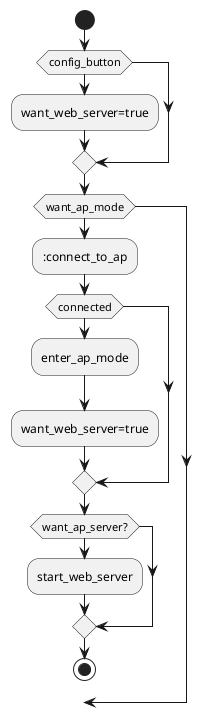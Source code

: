@startuml
start
if (config_button) then
    :want_web_server=true;
endif


if (want_ap_mode) then
    ::connect_to_ap;

if(connected) then
    :enter_ap_mode;
    :want_web_server=true;
endif


if (want_ap_server?) then
    :start_web_server;
endif

stop

@enduml